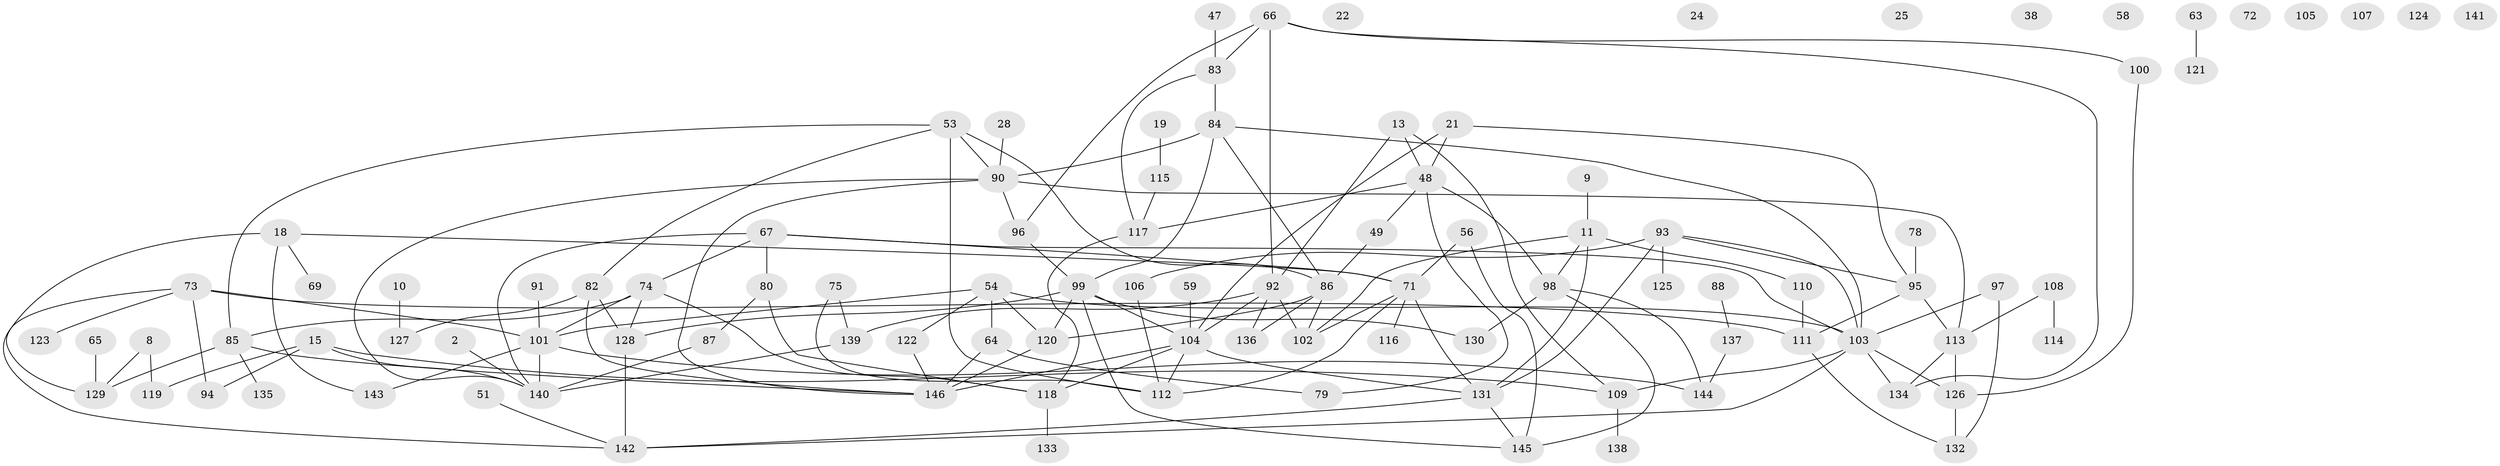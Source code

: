 // original degree distribution, {2: 0.273972602739726, 1: 0.17123287671232876, 4: 0.1780821917808219, 3: 0.1232876712328767, 5: 0.1232876712328767, 0: 0.0684931506849315, 6: 0.0410958904109589, 7: 0.00684931506849315, 8: 0.0136986301369863}
// Generated by graph-tools (version 1.1) at 2025/42/03/04/25 21:42:53]
// undirected, 102 vertices, 152 edges
graph export_dot {
graph [start="1"]
  node [color=gray90,style=filled];
  2;
  8;
  9;
  10;
  11;
  13;
  15;
  18;
  19;
  21;
  22;
  24;
  25;
  28;
  38;
  47;
  48 [super="+7+46"];
  49;
  51;
  53 [super="+31"];
  54;
  56;
  58;
  59;
  63;
  64 [super="+1"];
  65;
  66;
  67;
  69;
  71 [super="+68"];
  72;
  73;
  74 [super="+57"];
  75;
  78;
  79;
  80;
  82;
  83 [super="+23"];
  84 [super="+41"];
  85 [super="+43"];
  86 [super="+76+77"];
  87;
  88;
  90;
  91;
  92 [super="+4+40"];
  93;
  94;
  95 [super="+62+27"];
  96;
  97;
  98 [super="+81"];
  99 [super="+20+44"];
  100;
  101;
  102 [super="+60"];
  103 [super="+12+29+33"];
  104 [super="+52+39"];
  105;
  106;
  107;
  108;
  109;
  110;
  111;
  112 [super="+16+35"];
  113 [super="+45"];
  114;
  115;
  116;
  117;
  118;
  119;
  120;
  121;
  122;
  123;
  124;
  125;
  126;
  127;
  128 [super="+61"];
  129;
  130;
  131;
  132 [super="+32"];
  133;
  134;
  135;
  136;
  137;
  138;
  139 [super="+14"];
  140 [super="+89"];
  141;
  142 [super="+5"];
  143;
  144 [super="+26"];
  145;
  146 [super="+70"];
  2 -- 140;
  8 -- 119;
  8 -- 129;
  9 -- 11;
  10 -- 127;
  11 -- 98;
  11 -- 102;
  11 -- 110;
  11 -- 131;
  13 -- 92;
  13 -- 109;
  13 -- 48 [weight=2];
  15 -- 94;
  15 -- 109;
  15 -- 119;
  15 -- 140;
  18 -- 69;
  18 -- 71;
  18 -- 129;
  18 -- 143;
  19 -- 115;
  21 -- 104;
  21 -- 48 [weight=2];
  21 -- 95;
  28 -- 90;
  47 -- 83;
  48 -- 49;
  48 -- 98 [weight=2];
  48 -- 117;
  48 -- 79;
  49 -- 86;
  51 -- 142;
  53 -- 90 [weight=2];
  53 -- 112;
  53 -- 82;
  53 -- 85;
  53 -- 86;
  54 -- 64 [weight=2];
  54 -- 101;
  54 -- 120;
  54 -- 122;
  54 -- 103;
  56 -- 145;
  56 -- 71;
  59 -- 104;
  63 -- 121;
  64 -- 79;
  64 -- 146 [weight=2];
  65 -- 129;
  66 -- 83;
  66 -- 96;
  66 -- 100;
  66 -- 134;
  66 -- 92;
  67 -- 80;
  67 -- 140;
  67 -- 103;
  67 -- 71;
  67 -- 74;
  71 -- 116;
  71 -- 131;
  71 -- 102 [weight=2];
  71 -- 112;
  73 -- 94;
  73 -- 101;
  73 -- 111;
  73 -- 123;
  73 -- 142;
  74 -- 101;
  74 -- 128;
  74 -- 85;
  74 -- 118;
  75 -- 139;
  75 -- 112;
  78 -- 95;
  80 -- 87;
  80 -- 118;
  82 -- 127;
  82 -- 128 [weight=2];
  82 -- 146;
  83 -- 117;
  83 -- 84;
  84 -- 90;
  84 -- 99;
  84 -- 103;
  84 -- 86;
  85 -- 129;
  85 -- 146;
  85 -- 135;
  86 -- 120;
  86 -- 102;
  86 -- 136;
  87 -- 140;
  88 -- 137;
  90 -- 96;
  90 -- 140;
  90 -- 146;
  90 -- 113;
  91 -- 101;
  92 -- 136;
  92 -- 139;
  92 -- 102 [weight=2];
  92 -- 104;
  93 -- 95;
  93 -- 103;
  93 -- 106;
  93 -- 125;
  93 -- 131;
  95 -- 113;
  95 -- 111;
  96 -- 99;
  97 -- 132;
  97 -- 103;
  98 -- 130;
  98 -- 145;
  98 -- 144;
  99 -- 120;
  99 -- 130;
  99 -- 128;
  99 -- 104;
  99 -- 145;
  100 -- 126;
  101 -- 140 [weight=2];
  101 -- 143;
  101 -- 144;
  103 -- 126;
  103 -- 142;
  103 -- 134;
  103 -- 109;
  104 -- 118;
  104 -- 131;
  104 -- 112;
  104 -- 146;
  106 -- 112;
  108 -- 113;
  108 -- 114;
  109 -- 138;
  110 -- 111;
  111 -- 132;
  113 -- 134;
  113 -- 126;
  115 -- 117;
  117 -- 118;
  118 -- 133;
  120 -- 146;
  122 -- 146;
  126 -- 132;
  128 -- 142;
  131 -- 142;
  131 -- 145;
  137 -- 144;
  139 -- 140;
}
